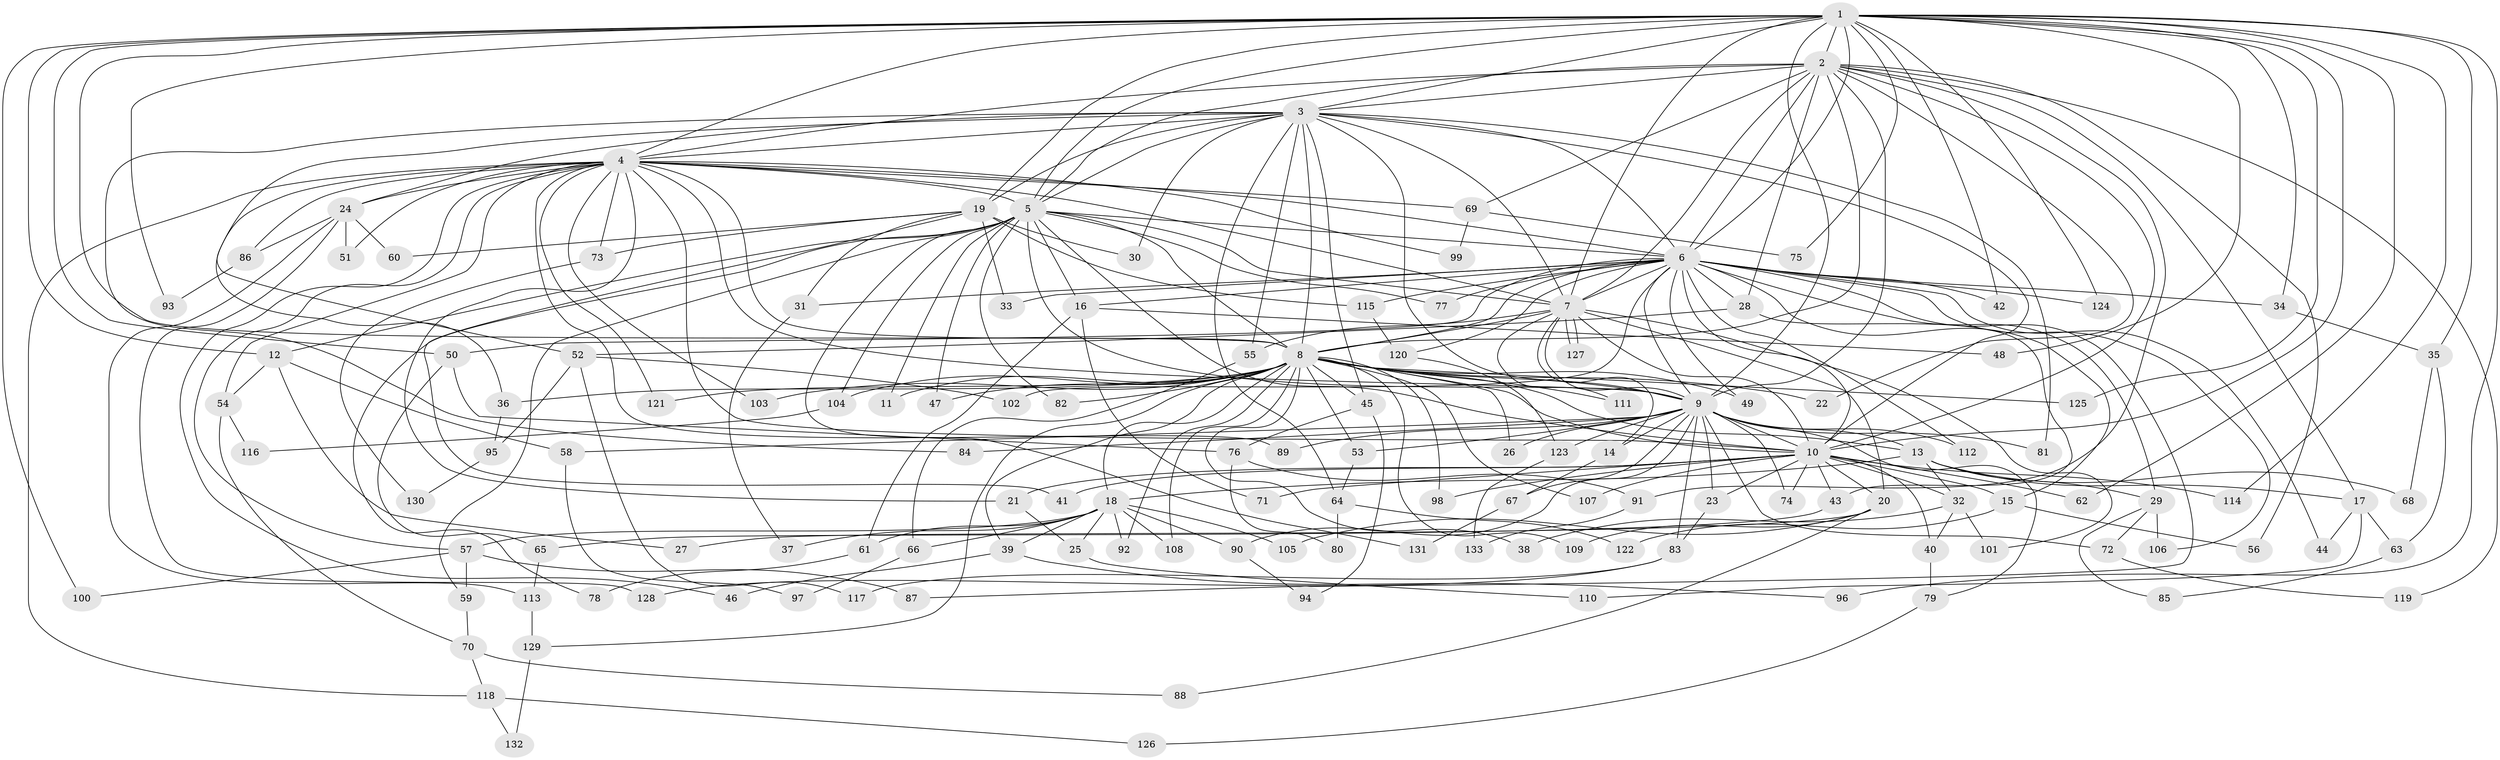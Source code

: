 // coarse degree distribution, {24: 0.015151515151515152, 2: 0.5909090909090909, 7: 0.045454545454545456, 1: 0.09090909090909091, 3: 0.09090909090909091, 4: 0.07575757575757576, 27: 0.015151515151515152, 6: 0.015151515151515152, 25: 0.030303030303030304, 10: 0.015151515151515152, 8: 0.015151515151515152}
// Generated by graph-tools (version 1.1) at 2025/48/03/04/25 21:48:05]
// undirected, 133 vertices, 291 edges
graph export_dot {
graph [start="1"]
  node [color=gray90,style=filled];
  1;
  2;
  3;
  4;
  5;
  6;
  7;
  8;
  9;
  10;
  11;
  12;
  13;
  14;
  15;
  16;
  17;
  18;
  19;
  20;
  21;
  22;
  23;
  24;
  25;
  26;
  27;
  28;
  29;
  30;
  31;
  32;
  33;
  34;
  35;
  36;
  37;
  38;
  39;
  40;
  41;
  42;
  43;
  44;
  45;
  46;
  47;
  48;
  49;
  50;
  51;
  52;
  53;
  54;
  55;
  56;
  57;
  58;
  59;
  60;
  61;
  62;
  63;
  64;
  65;
  66;
  67;
  68;
  69;
  70;
  71;
  72;
  73;
  74;
  75;
  76;
  77;
  78;
  79;
  80;
  81;
  82;
  83;
  84;
  85;
  86;
  87;
  88;
  89;
  90;
  91;
  92;
  93;
  94;
  95;
  96;
  97;
  98;
  99;
  100;
  101;
  102;
  103;
  104;
  105;
  106;
  107;
  108;
  109;
  110;
  111;
  112;
  113;
  114;
  115;
  116;
  117;
  118;
  119;
  120;
  121;
  122;
  123;
  124;
  125;
  126;
  127;
  128;
  129;
  130;
  131;
  132;
  133;
  1 -- 2;
  1 -- 3;
  1 -- 4;
  1 -- 5;
  1 -- 6;
  1 -- 7;
  1 -- 8;
  1 -- 9;
  1 -- 10;
  1 -- 12;
  1 -- 19;
  1 -- 34;
  1 -- 35;
  1 -- 42;
  1 -- 48;
  1 -- 50;
  1 -- 62;
  1 -- 75;
  1 -- 93;
  1 -- 96;
  1 -- 100;
  1 -- 114;
  1 -- 124;
  1 -- 125;
  2 -- 3;
  2 -- 4;
  2 -- 5;
  2 -- 6;
  2 -- 7;
  2 -- 8;
  2 -- 9;
  2 -- 10;
  2 -- 17;
  2 -- 22;
  2 -- 28;
  2 -- 56;
  2 -- 69;
  2 -- 91;
  2 -- 119;
  3 -- 4;
  3 -- 5;
  3 -- 6;
  3 -- 7;
  3 -- 8;
  3 -- 9;
  3 -- 10;
  3 -- 19;
  3 -- 24;
  3 -- 30;
  3 -- 45;
  3 -- 52;
  3 -- 55;
  3 -- 64;
  3 -- 81;
  3 -- 84;
  4 -- 5;
  4 -- 6;
  4 -- 7;
  4 -- 8;
  4 -- 9;
  4 -- 10;
  4 -- 21;
  4 -- 24;
  4 -- 36;
  4 -- 46;
  4 -- 51;
  4 -- 54;
  4 -- 57;
  4 -- 69;
  4 -- 73;
  4 -- 86;
  4 -- 89;
  4 -- 99;
  4 -- 103;
  4 -- 118;
  4 -- 121;
  5 -- 6;
  5 -- 7;
  5 -- 8;
  5 -- 9;
  5 -- 10;
  5 -- 11;
  5 -- 12;
  5 -- 16;
  5 -- 47;
  5 -- 59;
  5 -- 77;
  5 -- 78;
  5 -- 82;
  5 -- 104;
  5 -- 131;
  6 -- 7;
  6 -- 8;
  6 -- 9;
  6 -- 10;
  6 -- 15;
  6 -- 16;
  6 -- 28;
  6 -- 29;
  6 -- 31;
  6 -- 33;
  6 -- 34;
  6 -- 42;
  6 -- 44;
  6 -- 49;
  6 -- 50;
  6 -- 77;
  6 -- 87;
  6 -- 102;
  6 -- 106;
  6 -- 112;
  6 -- 115;
  6 -- 120;
  6 -- 124;
  7 -- 8;
  7 -- 9;
  7 -- 10;
  7 -- 14;
  7 -- 20;
  7 -- 55;
  7 -- 101;
  7 -- 111;
  7 -- 127;
  7 -- 127;
  8 -- 9;
  8 -- 10;
  8 -- 11;
  8 -- 13;
  8 -- 18;
  8 -- 22;
  8 -- 26;
  8 -- 36;
  8 -- 38;
  8 -- 39;
  8 -- 45;
  8 -- 47;
  8 -- 49;
  8 -- 53;
  8 -- 82;
  8 -- 92;
  8 -- 98;
  8 -- 103;
  8 -- 104;
  8 -- 107;
  8 -- 108;
  8 -- 109;
  8 -- 111;
  8 -- 121;
  8 -- 125;
  8 -- 129;
  9 -- 10;
  9 -- 13;
  9 -- 14;
  9 -- 23;
  9 -- 26;
  9 -- 53;
  9 -- 58;
  9 -- 67;
  9 -- 72;
  9 -- 74;
  9 -- 79;
  9 -- 81;
  9 -- 83;
  9 -- 84;
  9 -- 89;
  9 -- 90;
  9 -- 112;
  9 -- 123;
  10 -- 15;
  10 -- 20;
  10 -- 21;
  10 -- 23;
  10 -- 32;
  10 -- 40;
  10 -- 41;
  10 -- 43;
  10 -- 62;
  10 -- 71;
  10 -- 74;
  10 -- 98;
  10 -- 107;
  10 -- 114;
  12 -- 27;
  12 -- 54;
  12 -- 58;
  13 -- 17;
  13 -- 18;
  13 -- 29;
  13 -- 32;
  13 -- 68;
  14 -- 67;
  15 -- 56;
  15 -- 122;
  16 -- 48;
  16 -- 61;
  16 -- 71;
  17 -- 44;
  17 -- 63;
  17 -- 110;
  18 -- 25;
  18 -- 37;
  18 -- 39;
  18 -- 57;
  18 -- 61;
  18 -- 66;
  18 -- 90;
  18 -- 92;
  18 -- 105;
  18 -- 108;
  19 -- 30;
  19 -- 31;
  19 -- 33;
  19 -- 41;
  19 -- 60;
  19 -- 73;
  19 -- 115;
  20 -- 27;
  20 -- 88;
  20 -- 105;
  20 -- 109;
  21 -- 25;
  23 -- 83;
  24 -- 51;
  24 -- 60;
  24 -- 86;
  24 -- 113;
  24 -- 128;
  25 -- 110;
  28 -- 43;
  28 -- 52;
  29 -- 72;
  29 -- 85;
  29 -- 106;
  31 -- 37;
  32 -- 38;
  32 -- 40;
  32 -- 101;
  34 -- 35;
  35 -- 63;
  35 -- 68;
  36 -- 95;
  39 -- 46;
  39 -- 96;
  40 -- 79;
  43 -- 65;
  45 -- 76;
  45 -- 94;
  50 -- 65;
  50 -- 76;
  52 -- 95;
  52 -- 102;
  52 -- 117;
  53 -- 64;
  54 -- 70;
  54 -- 116;
  55 -- 66;
  57 -- 59;
  57 -- 87;
  57 -- 100;
  58 -- 97;
  59 -- 70;
  61 -- 78;
  63 -- 85;
  64 -- 80;
  64 -- 122;
  65 -- 113;
  66 -- 97;
  67 -- 131;
  69 -- 75;
  69 -- 99;
  70 -- 88;
  70 -- 118;
  72 -- 119;
  73 -- 130;
  76 -- 80;
  76 -- 91;
  79 -- 126;
  83 -- 117;
  83 -- 128;
  86 -- 93;
  90 -- 94;
  91 -- 133;
  95 -- 130;
  104 -- 116;
  113 -- 129;
  115 -- 120;
  118 -- 126;
  118 -- 132;
  120 -- 123;
  123 -- 133;
  129 -- 132;
}

